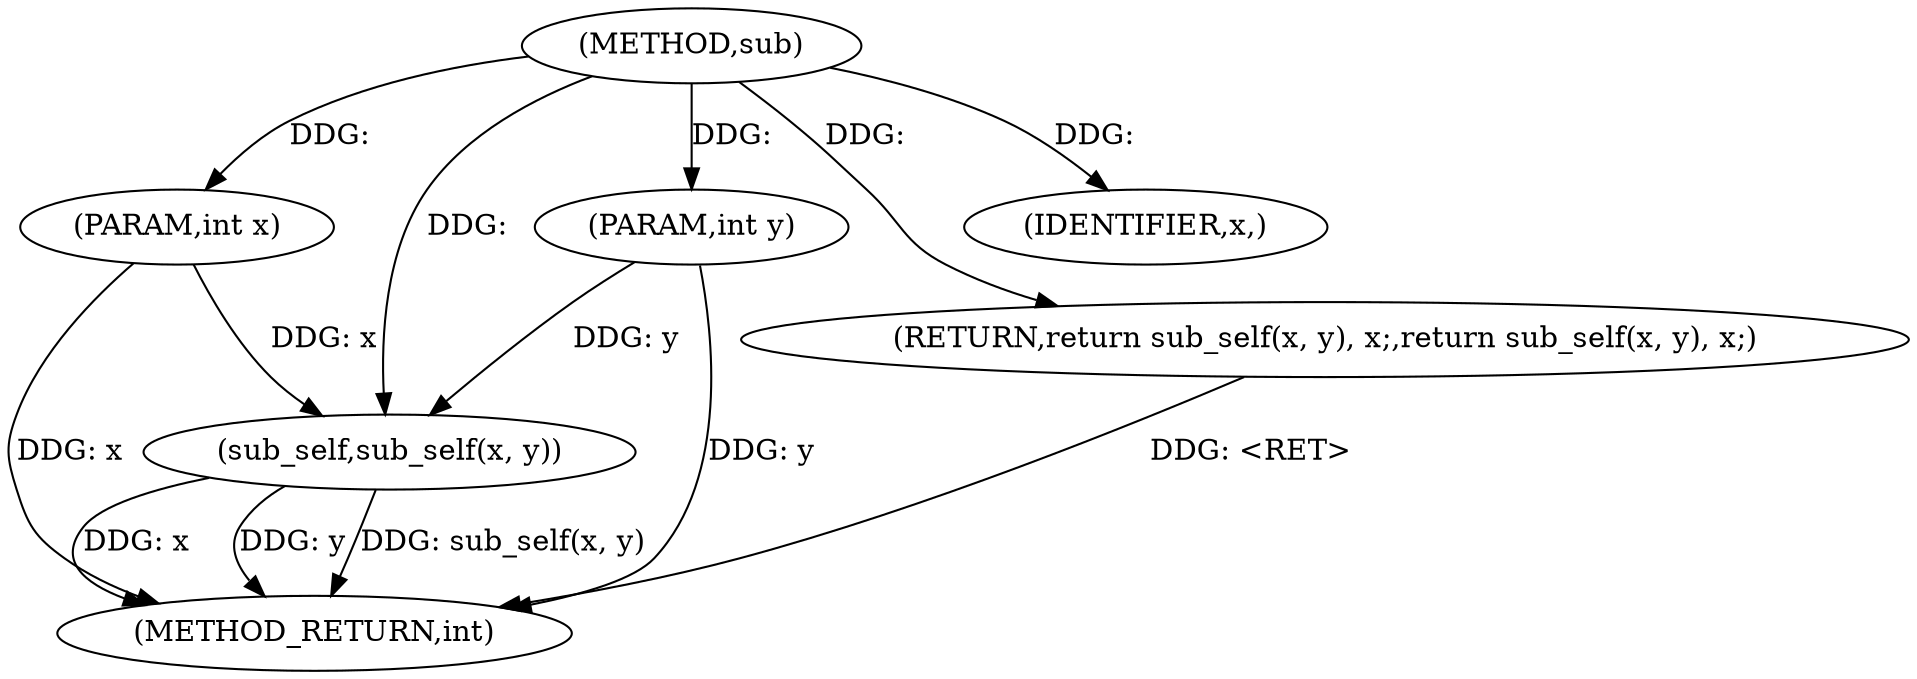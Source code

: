 digraph "sub" {  
"1000141" [label = "(METHOD,sub)" ]
"1000151" [label = "(METHOD_RETURN,int)" ]
"1000142" [label = "(PARAM,int x)" ]
"1000143" [label = "(PARAM,int y)" ]
"1000145" [label = "(RETURN,return sub_self(x, y), x;,return sub_self(x, y), x;)" ]
"1000147" [label = "(sub_self,sub_self(x, y))" ]
"1000150" [label = "(IDENTIFIER,x,)" ]
  "1000145" -> "1000151"  [ label = "DDG: <RET>"] 
  "1000142" -> "1000151"  [ label = "DDG: x"] 
  "1000143" -> "1000151"  [ label = "DDG: y"] 
  "1000147" -> "1000151"  [ label = "DDG: x"] 
  "1000147" -> "1000151"  [ label = "DDG: y"] 
  "1000147" -> "1000151"  [ label = "DDG: sub_self(x, y)"] 
  "1000141" -> "1000142"  [ label = "DDG: "] 
  "1000141" -> "1000143"  [ label = "DDG: "] 
  "1000141" -> "1000145"  [ label = "DDG: "] 
  "1000141" -> "1000150"  [ label = "DDG: "] 
  "1000142" -> "1000147"  [ label = "DDG: x"] 
  "1000141" -> "1000147"  [ label = "DDG: "] 
  "1000143" -> "1000147"  [ label = "DDG: y"] 
}

